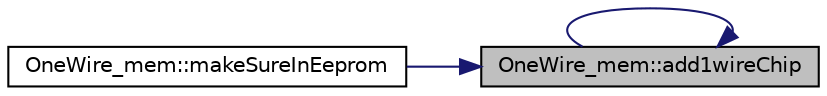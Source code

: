 digraph "OneWire_mem::add1wireChip"
{
 // INTERACTIVE_SVG=YES
 // LATEX_PDF_SIZE
  edge [fontname="Helvetica",fontsize="10",labelfontname="Helvetica",labelfontsize="10"];
  node [fontname="Helvetica",fontsize="10",shape=record];
  rankdir="RL";
  Node1 [label="OneWire_mem::add1wireChip",height=0.2,width=0.4,color="black", fillcolor="grey75", style="filled", fontcolor="black",tooltip="Add 1wire chip in working var to eeprom. addrs etc. are global vars. Make sure to save no_storedChips..."];
  Node1 -> Node1 [dir="back",color="midnightblue",fontsize="10",style="solid"];
  Node1 -> Node2 [dir="back",color="midnightblue",fontsize="10",style="solid"];
  Node2 [label="OneWire_mem::makeSureInEeprom",height=0.2,width=0.4,color="black", fillcolor="white", style="filled",URL="$class_one_wire__mem.html#ac20f8f219ab221cbdda38cb97cb6f647",tooltip=" "];
}
